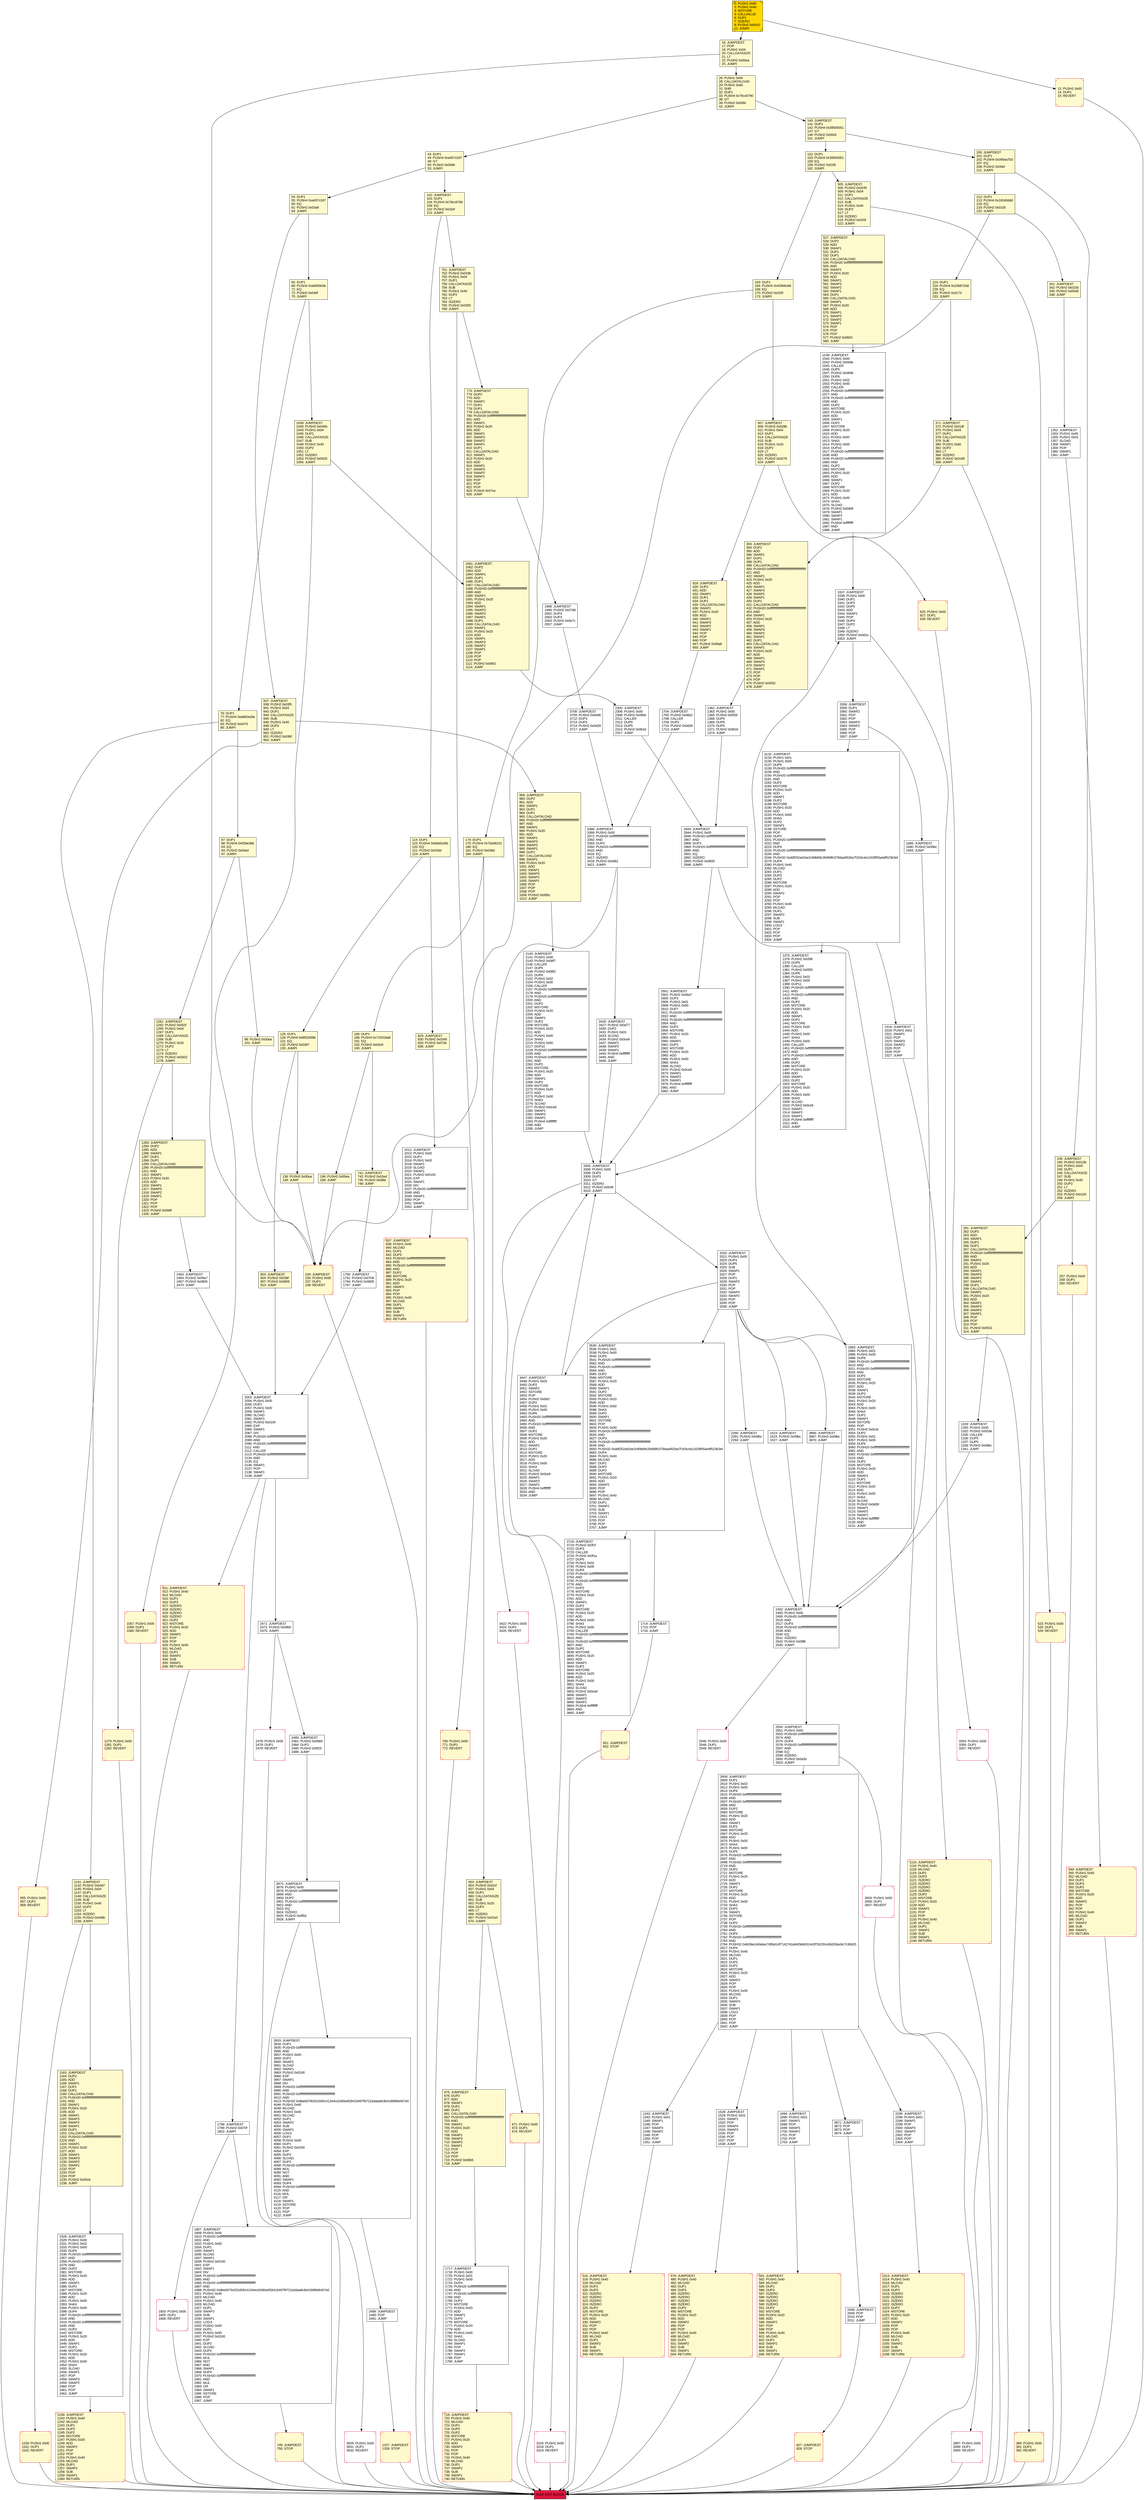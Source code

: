 digraph G {
bgcolor=transparent rankdir=UD;
node [shape=box style=filled color=black fillcolor=white fontname=arial fontcolor=black];
1539 [label="1539: JUMPDEST\l1540: PUSH1 0x00\l1542: PUSH2 0x069e\l1545: CALLER\l1546: DUP5\l1547: PUSH2 0x0699\l1550: DUP6\l1551: PUSH1 0x02\l1553: PUSH1 0x00\l1555: CALLER\l1556: PUSH20 0xffffffffffffffffffffffffffffffffffffffff\l1577: AND\l1578: PUSH20 0xffffffffffffffffffffffffffffffffffffffff\l1599: AND\l1600: DUP2\l1601: MSTORE\l1602: PUSH1 0x20\l1604: ADD\l1605: SWAP1\l1606: DUP2\l1607: MSTORE\l1608: PUSH1 0x20\l1610: ADD\l1611: PUSH1 0x00\l1613: SHA3\l1614: PUSH1 0x00\l1616: DUP10\l1617: PUSH20 0xffffffffffffffffffffffffffffffffffffffff\l1638: AND\l1639: PUSH20 0xffffffffffffffffffffffffffffffffffffffff\l1660: AND\l1661: DUP2\l1662: MSTORE\l1663: PUSH1 0x20\l1665: ADD\l1666: SWAP1\l1667: DUP2\l1668: MSTORE\l1669: PUSH1 0x20\l1671: ADD\l1672: PUSH1 0x00\l1674: SHA3\l1675: SLOAD\l1676: PUSH2 0x0d09\l1679: SWAP1\l1680: SWAP2\l1681: SWAP1\l1682: PUSH4 0xffffffff\l1687: AND\l1688: JUMP\l" ];
315 [label="315: JUMPDEST\l316: PUSH1 0x40\l318: MLOAD\l319: DUP1\l320: DUP3\l321: ISZERO\l322: ISZERO\l323: ISZERO\l324: ISZERO\l325: DUP2\l326: MSTORE\l327: PUSH1 0x20\l329: ADD\l330: SWAP2\l331: POP\l332: POP\l333: PUSH1 0x40\l335: MLOAD\l336: DUP1\l337: SWAP2\l338: SUB\l339: SWAP1\l340: RETURN\l" fillcolor=lemonchiffon shape=Msquare color=crimson ];
2305 [label="2305: JUMPDEST\l2306: PUSH1 0x00\l2308: PUSH2 0x090e\l2311: CALLER\l2312: DUP5\l2313: DUP5\l2314: PUSH2 0x0b1b\l2317: JUMP\l" ];
2901 [label="2901: JUMPDEST\l2902: PUSH2 0x0ba7\l2905: DUP2\l2906: PUSH1 0x01\l2908: PUSH1 0x00\l2910: DUP7\l2911: PUSH20 0xffffffffffffffffffffffffffffffffffffffff\l2932: AND\l2933: PUSH20 0xffffffffffffffffffffffffffffffffffffffff\l2954: AND\l2955: DUP2\l2956: MSTORE\l2957: PUSH1 0x20\l2959: ADD\l2960: SWAP1\l2961: DUP2\l2962: MSTORE\l2963: PUSH1 0x20\l2965: ADD\l2966: PUSH1 0x00\l2968: SHA3\l2969: SLOAD\l2970: PUSH2 0x0ce9\l2973: SWAP1\l2974: SWAP2\l2975: SWAP1\l2976: PUSH4 0xffffffff\l2981: AND\l2982: JUMP\l" ];
3718 [label="3718: JUMPDEST\l3719: PUSH2 0x0f1f\l3722: DUP3\l3723: CALLER\l3724: PUSH2 0x0f1a\l3727: DUP5\l3728: PUSH1 0x02\l3730: PUSH1 0x00\l3732: DUP9\l3733: PUSH20 0xffffffffffffffffffffffffffffffffffffffff\l3754: AND\l3755: PUSH20 0xffffffffffffffffffffffffffffffffffffffff\l3776: AND\l3777: DUP2\l3778: MSTORE\l3779: PUSH1 0x20\l3781: ADD\l3782: SWAP1\l3783: DUP2\l3784: MSTORE\l3785: PUSH1 0x20\l3787: ADD\l3788: PUSH1 0x00\l3790: SHA3\l3791: PUSH1 0x00\l3793: CALLER\l3794: PUSH20 0xffffffffffffffffffffffffffffffffffffffff\l3815: AND\l3816: PUSH20 0xffffffffffffffffffffffffffffffffffffffff\l3837: AND\l3838: DUP2\l3839: MSTORE\l3840: PUSH1 0x20\l3842: ADD\l3843: SWAP1\l3844: DUP2\l3845: MSTORE\l3846: PUSH1 0x20\l3848: ADD\l3849: PUSH1 0x00\l3851: SHA3\l3852: SLOAD\l3853: PUSH2 0x0ce9\l3856: SWAP1\l3857: SWAP2\l3858: SWAP1\l3859: PUSH4 0xffffffff\l3864: AND\l3865: JUMP\l" ];
2476 [label="2476: PUSH1 0x00\l2478: DUP1\l2479: REVERT\l" shape=Msquare color=crimson ];
837 [label="837: JUMPDEST\l838: PUSH1 0x40\l840: MLOAD\l841: DUP1\l842: DUP3\l843: PUSH20 0xffffffffffffffffffffffffffffffffffffffff\l864: AND\l865: PUSH20 0xffffffffffffffffffffffffffffffffffffffff\l886: AND\l887: DUP2\l888: MSTORE\l889: PUSH1 0x20\l891: ADD\l892: SWAP2\l893: POP\l894: POP\l895: PUSH1 0x40\l897: MLOAD\l898: DUP1\l899: SWAP2\l900: SUB\l901: SWAP1\l902: RETURN\l" fillcolor=lemonchiffon shape=Msquare color=crimson ];
1362 [label="1362: JUMPDEST\l1363: PUSH1 0x00\l1365: PUSH2 0x055f\l1368: DUP5\l1369: DUP5\l1370: DUP5\l1371: PUSH2 0x0b1b\l1374: JUMP\l" ];
0 [label="0: PUSH1 0x80\l2: PUSH1 0x40\l4: MSTORE\l5: CALLVALUE\l6: DUP1\l7: ISZERO\l8: PUSH2 0x0010\l11: JUMPI\l" fillcolor=lemonchiffon shape=Msquare fillcolor=gold ];
26 [label="26: PUSH1 0x00\l28: CALLDATALOAD\l29: PUSH1 0xe0\l31: SHR\l32: DUP1\l33: PUSH4 0x79cc6790\l38: GT\l39: PUSH2 0x008c\l42: JUMPI\l" fillcolor=lemonchiffon ];
2463 [label="2463: JUMPDEST\l2464: PUSH2 0x09a7\l2467: PUSH2 0x0805\l2470: JUMP\l" ];
955 [label="955: PUSH1 0x00\l957: DUP1\l958: REVERT\l" fillcolor=lemonchiffon shape=Msquare color=crimson ];
4123 [label="4123: EXIT BLOCK\l" fillcolor=crimson ];
1061 [label="1061: JUMPDEST\l1062: DUP2\l1063: ADD\l1064: SWAP1\l1065: DUP1\l1066: DUP1\l1067: CALLDATALOAD\l1068: PUSH20 0xffffffffffffffffffffffffffffffffffffffff\l1089: AND\l1090: SWAP1\l1091: PUSH1 0x20\l1093: ADD\l1094: SWAP1\l1095: SWAP3\l1096: SWAP2\l1097: SWAP1\l1098: DUP1\l1099: CALLDATALOAD\l1100: SWAP1\l1101: PUSH1 0x20\l1103: ADD\l1104: SWAP1\l1105: SWAP3\l1106: SWAP2\l1107: SWAP1\l1108: POP\l1109: POP\l1110: POP\l1111: PUSH2 0x0901\l1114: JUMP\l" fillcolor=lemonchiffon ];
1283 [label="1283: JUMPDEST\l1284: DUP2\l1285: ADD\l1286: SWAP1\l1287: DUP1\l1288: DUP1\l1289: CALLDATALOAD\l1290: PUSH20 0xffffffffffffffffffffffffffffffffffffffff\l1311: AND\l1312: SWAP1\l1313: PUSH1 0x20\l1315: ADD\l1316: SWAP1\l1317: SWAP3\l1318: SWAP2\l1319: SWAP1\l1320: POP\l1321: POP\l1322: POP\l1323: PUSH2 0x099f\l1326: JUMP\l" fillcolor=lemonchiffon ];
651 [label="651: JUMPDEST\l652: STOP\l" fillcolor=lemonchiffon shape=Msquare color=crimson ];
773 [label="773: JUMPDEST\l774: DUP2\l775: ADD\l776: SWAP1\l777: DUP1\l778: DUP1\l779: CALLDATALOAD\l780: PUSH20 0xffffffffffffffffffffffffffffffffffffffff\l801: AND\l802: SWAP1\l803: PUSH1 0x20\l805: ADD\l806: SWAP1\l807: SWAP3\l808: SWAP2\l809: SWAP1\l810: DUP1\l811: CALLDATALOAD\l812: SWAP1\l813: PUSH1 0x20\l815: ADD\l816: SWAP1\l817: SWAP3\l818: SWAP2\l819: SWAP1\l820: POP\l821: POP\l822: POP\l823: PUSH2 0x07ce\l826: JUMP\l" fillcolor=lemonchiffon ];
1807 [label="1807: JUMPDEST\l1808: PUSH1 0x00\l1810: PUSH20 0xffffffffffffffffffffffffffffffffffffffff\l1831: AND\l1832: PUSH1 0x00\l1834: DUP1\l1835: SWAP1\l1836: SLOAD\l1837: SWAP1\l1838: PUSH2 0x0100\l1841: EXP\l1842: SWAP1\l1843: DIV\l1844: PUSH20 0xffffffffffffffffffffffffffffffffffffffff\l1865: AND\l1866: PUSH20 0xffffffffffffffffffffffffffffffffffffffff\l1887: AND\l1888: PUSH32 0x8be0079c531659141344cd1fd0a4f28419497f9722a3daafe3b4186f6b6457e0\l1921: PUSH1 0x40\l1923: MLOAD\l1924: PUSH1 0x40\l1926: MLOAD\l1927: DUP1\l1928: SWAP2\l1929: SUB\l1930: SWAP1\l1931: LOG3\l1932: PUSH1 0x00\l1934: DUP1\l1935: PUSH1 0x00\l1937: PUSH2 0x0100\l1940: EXP\l1941: DUP2\l1942: SLOAD\l1943: DUP2\l1944: PUSH20 0xffffffffffffffffffffffffffffffffffffffff\l1965: MUL\l1966: NOT\l1967: AND\l1968: SWAP1\l1969: DUP4\l1970: PUSH20 0xffffffffffffffffffffffffffffffffffffffff\l1991: AND\l1992: MUL\l1993: OR\l1994: SWAP1\l1995: SSTORE\l1996: POP\l1997: JUMP\l" ];
389 [label="389: PUSH1 0x00\l391: DUP1\l392: REVERT\l" fillcolor=lemonchiffon shape=Msquare color=crimson ];
3708 [label="3708: JUMPDEST\l3709: PUSH2 0x0e86\l3712: DUP3\l3713: DUP3\l3714: PUSH2 0x0d28\l3717: JUMP\l" ];
1159 [label="1159: PUSH1 0x00\l1161: DUP1\l1162: REVERT\l" fillcolor=lemonchiffon shape=Msquare color=crimson ];
1039 [label="1039: JUMPDEST\l1040: PUSH2 0x045b\l1043: PUSH1 0x04\l1045: DUP1\l1046: CALLDATASIZE\l1047: SUB\l1048: PUSH1 0x40\l1050: DUP2\l1051: LT\l1052: ISZERO\l1053: PUSH2 0x0425\l1056: JUMPI\l" fillcolor=lemonchiffon ];
937 [label="937: JUMPDEST\l938: PUSH2 0x03f5\l941: PUSH1 0x04\l943: DUP1\l944: CALLDATASIZE\l945: SUB\l946: PUSH1 0x40\l948: DUP2\l949: LT\l950: ISZERO\l951: PUSH2 0x03bf\l954: JUMPI\l" fillcolor=lemonchiffon ];
1352 [label="1352: JUMPDEST\l1353: PUSH1 0x00\l1355: PUSH1 0x03\l1357: SLOAD\l1358: SWAP1\l1359: POP\l1360: SWAP1\l1361: JUMP\l" ];
3933 [label="3933: JUMPDEST\l3934: DUP1\l3935: PUSH20 0xffffffffffffffffffffffffffffffffffffffff\l3956: AND\l3957: PUSH1 0x00\l3959: DUP1\l3960: SWAP1\l3961: SLOAD\l3962: SWAP1\l3963: PUSH2 0x0100\l3966: EXP\l3967: SWAP1\l3968: DIV\l3969: PUSH20 0xffffffffffffffffffffffffffffffffffffffff\l3990: AND\l3991: PUSH20 0xffffffffffffffffffffffffffffffffffffffff\l4012: AND\l4013: PUSH32 0x8be0079c531659141344cd1fd0a4f28419497f9722a3daafe3b4186f6b6457e0\l4046: PUSH1 0x40\l4048: MLOAD\l4049: PUSH1 0x40\l4051: MLOAD\l4052: DUP1\l4053: SWAP2\l4054: SUB\l4055: SWAP1\l4056: LOG3\l4057: DUP1\l4058: PUSH1 0x00\l4060: DUP1\l4061: PUSH2 0x0100\l4064: EXP\l4065: DUP2\l4066: SLOAD\l4067: DUP2\l4068: PUSH20 0xffffffffffffffffffffffffffffffffffffffff\l4089: MUL\l4090: NOT\l4091: AND\l4092: SWAP1\l4093: DUP4\l4094: PUSH20 0xffffffffffffffffffffffffffffffffffffffff\l4115: AND\l4116: MUL\l4117: OR\l4118: SWAP1\l4119: SSTORE\l4120: POP\l4121: POP\l4122: JUMP\l" ];
741 [label="741: JUMPDEST\l742: PUSH2 0x02ed\l745: PUSH2 0x06fe\l748: JUMP\l" fillcolor=lemonchiffon ];
196 [label="196: PUSH2 0x00ea\l199: JUMP\l" fillcolor=lemonchiffon ];
1141 [label="1141: JUMPDEST\l1142: PUSH2 0x04d7\l1145: PUSH1 0x04\l1147: DUP1\l1148: CALLDATASIZE\l1149: SUB\l1150: PUSH1 0x40\l1152: DUP2\l1153: LT\l1154: ISZERO\l1155: PUSH2 0x048b\l1158: JUMPI\l" fillcolor=lemonchiffon ];
1694 [label="1694: JUMPDEST\l1695: PUSH1 0x01\l1697: SWAP1\l1698: POP\l1699: SWAP3\l1700: SWAP2\l1701: POP\l1702: POP\l1703: JUMP\l" ];
341 [label="341: JUMPDEST\l342: PUSH2 0x015d\l345: PUSH2 0x0548\l348: JUMP\l" fillcolor=lemonchiffon ];
1329 [label="1329: JUMPDEST\l1330: PUSH1 0x00\l1332: PUSH2 0x053e\l1335: CALLER\l1336: DUP5\l1337: DUP5\l1338: PUSH2 0x09bc\l1341: JUMP\l" ];
185 [label="185: DUP1\l186: PUSH4 0x715018a6\l191: EQ\l192: PUSH2 0x02e5\l195: JUMPI\l" fillcolor=lemonchiffon ];
2843 [label="2843: JUMPDEST\l2844: PUSH1 0x00\l2846: PUSH20 0xffffffffffffffffffffffffffffffffffffffff\l2867: AND\l2868: DUP3\l2869: PUSH20 0xffffffffffffffffffffffffffffffffffffffff\l2890: AND\l2891: EQ\l2892: ISZERO\l2893: PUSH2 0x0b55\l2896: JUMPI\l" ];
671 [label="671: PUSH1 0x00\l673: DUP1\l674: REVERT\l" fillcolor=lemonchiffon shape=Msquare color=crimson ];
16 [label="16: JUMPDEST\l17: POP\l18: PUSH1 0x04\l20: CALLDATASIZE\l21: LT\l22: PUSH2 0x00ea\l25: JUMPI\l" fillcolor=lemonchiffon ];
2012 [label="2012: JUMPDEST\l2013: PUSH1 0x00\l2015: DUP1\l2016: PUSH1 0x00\l2018: SWAP1\l2019: SLOAD\l2020: SWAP1\l2021: PUSH2 0x0100\l2024: EXP\l2025: SWAP1\l2026: DIV\l2027: PUSH20 0xffffffffffffffffffffffffffffffffffffffff\l2048: AND\l2049: SWAP1\l2050: POP\l2051: SWAP1\l2052: JUMP\l" ];
3305 [label="3305: JUMPDEST\l3306: PUSH1 0x00\l3308: DUP3\l3309: DUP3\l3310: GT\l3311: ISZERO\l3312: PUSH2 0x0cf8\l3315: JUMPI\l" ];
200 [label="200: JUMPDEST\l201: DUP1\l202: PUSH4 0x095ea7b3\l207: EQ\l208: PUSH2 0x00ef\l211: JUMPI\l" fillcolor=lemonchiffon ];
2492 [label="2492: JUMPDEST\l2493: PUSH1 0x00\l2495: PUSH20 0xffffffffffffffffffffffffffffffffffffffff\l2516: AND\l2517: DUP3\l2518: PUSH20 0xffffffffffffffffffffffffffffffffffffffff\l2539: AND\l2540: EQ\l2541: ISZERO\l2542: PUSH2 0x09f6\l2545: JUMPI\l" ];
2546 [label="2546: PUSH1 0x00\l2548: DUP1\l2549: REVERT\l" shape=Msquare color=crimson ];
3871 [label="3871: JUMPDEST\l3872: POP\l3873: POP\l3874: JUMP\l" ];
1717 [label="1717: JUMPDEST\l1718: PUSH1 0x00\l1720: PUSH1 0x01\l1722: PUSH1 0x00\l1724: DUP4\l1725: PUSH20 0xffffffffffffffffffffffffffffffffffffffff\l1746: AND\l1747: PUSH20 0xffffffffffffffffffffffffffffffffffffffff\l1768: AND\l1769: DUP2\l1770: MSTORE\l1771: PUSH1 0x20\l1773: ADD\l1774: SWAP1\l1775: DUP2\l1776: MSTORE\l1777: PUSH1 0x20\l1779: ADD\l1780: PUSH1 0x00\l1782: SHA3\l1783: SLOAD\l1784: SWAP1\l1785: POP\l1786: SWAP2\l1787: SWAP1\l1788: POP\l1789: JUMP\l" ];
3316 [label="3316: PUSH1 0x00\l3318: DUP1\l3319: REVERT\l" shape=Msquare color=crimson ];
3866 [label="3866: JUMPDEST\l3867: PUSH2 0x09bc\l3870: JUMP\l" ];
125 [label="125: DUP1\l126: PUSH4 0x8f32d59b\l131: EQ\l132: PUSH2 0x0387\l135: JUMPI\l" fillcolor=lemonchiffon ];
2295 [label="2295: JUMPDEST\l2296: PUSH1 0x01\l2298: SWAP1\l2299: POP\l2300: SWAP3\l2301: SWAP2\l2302: POP\l2303: POP\l2304: JUMP\l" ];
1279 [label="1279: PUSH1 0x00\l1281: DUP1\l1282: REVERT\l" fillcolor=lemonchiffon shape=Msquare color=crimson ];
2550 [label="2550: JUMPDEST\l2551: PUSH1 0x00\l2553: PUSH20 0xffffffffffffffffffffffffffffffffffffffff\l2574: AND\l2575: DUP4\l2576: PUSH20 0xffffffffffffffffffffffffffffffffffffffff\l2597: AND\l2598: EQ\l2599: ISZERO\l2600: PUSH2 0x0a30\l2603: JUMPI\l" ];
76 [label="76: DUP1\l77: PUSH4 0xdd62ed3e\l82: EQ\l83: PUSH2 0x0475\l86: JUMPI\l" fillcolor=lemonchiffon ];
1239 [label="1239: JUMPDEST\l1240: PUSH1 0x40\l1242: MLOAD\l1243: DUP1\l1244: DUP3\l1245: DUP2\l1246: MSTORE\l1247: PUSH1 0x20\l1249: ADD\l1250: SWAP2\l1251: POP\l1252: POP\l1253: PUSH1 0x40\l1255: MLOAD\l1256: DUP1\l1257: SWAP2\l1258: SUB\l1259: SWAP1\l1260: RETURN\l" fillcolor=lemonchiffon shape=Msquare color=crimson ];
1115 [label="1115: JUMPDEST\l1116: PUSH1 0x40\l1118: MLOAD\l1119: DUP1\l1120: DUP3\l1121: ISZERO\l1122: ISZERO\l1123: ISZERO\l1124: ISZERO\l1125: DUP2\l1126: MSTORE\l1127: PUSH1 0x20\l1129: ADD\l1130: SWAP2\l1131: POP\l1132: POP\l1133: PUSH1 0x40\l1135: MLOAD\l1136: DUP1\l1137: SWAP2\l1138: SUB\l1139: SWAP1\l1140: RETURN\l" fillcolor=lemonchiffon shape=Msquare color=crimson ];
3358 [label="3358: JUMPDEST\l3359: DUP1\l3360: SWAP2\l3361: POP\l3362: POP\l3363: SWAP3\l3364: SWAP2\l3365: POP\l3366: POP\l3367: JUMP\l" ];
223 [label="223: DUP1\l224: PUSH4 0x23b872dd\l229: EQ\l230: PUSH2 0x0173\l233: JUMPI\l" fillcolor=lemonchiffon ];
581 [label="581: JUMPDEST\l582: PUSH1 0x40\l584: MLOAD\l585: DUP1\l586: DUP3\l587: ISZERO\l588: ISZERO\l589: ISZERO\l590: ISZERO\l591: DUP2\l592: MSTORE\l593: PUSH1 0x20\l595: ADD\l596: SWAP2\l597: POP\l598: POP\l599: PUSH1 0x40\l601: MLOAD\l602: DUP1\l603: SWAP2\l604: SUB\l605: SWAP1\l606: RETURN\l" fillcolor=lemonchiffon shape=Msquare color=crimson ];
749 [label="749: JUMPDEST\l750: STOP\l" fillcolor=lemonchiffon shape=Msquare color=crimson ];
3132 [label="3132: JUMPDEST\l3133: PUSH1 0x01\l3135: PUSH1 0x00\l3137: DUP5\l3138: PUSH20 0xffffffffffffffffffffffffffffffffffffffff\l3159: AND\l3160: PUSH20 0xffffffffffffffffffffffffffffffffffffffff\l3181: AND\l3182: DUP2\l3183: MSTORE\l3184: PUSH1 0x20\l3186: ADD\l3187: SWAP1\l3188: DUP2\l3189: MSTORE\l3190: PUSH1 0x20\l3192: ADD\l3193: PUSH1 0x00\l3195: SHA3\l3196: DUP2\l3197: SWAP1\l3198: SSTORE\l3199: POP\l3200: DUP2\l3201: PUSH20 0xffffffffffffffffffffffffffffffffffffffff\l3222: AND\l3223: DUP4\l3224: PUSH20 0xffffffffffffffffffffffffffffffffffffffff\l3245: AND\l3246: PUSH32 0xddf252ad1be2c89b69c2b068fc378daa952ba7f163c4a11628f55a4df523b3ef\l3279: DUP4\l3280: PUSH1 0x40\l3282: MLOAD\l3283: DUP1\l3284: DUP3\l3285: DUP2\l3286: MSTORE\l3287: PUSH1 0x20\l3289: ADD\l3290: SWAP2\l3291: POP\l3292: POP\l3293: PUSH1 0x40\l3295: MLOAD\l3296: DUP1\l3297: SWAP2\l3298: SUB\l3299: SWAP1\l3300: LOG3\l3301: POP\l3302: POP\l3303: POP\l3304: JUMP\l" ];
719 [label="719: JUMPDEST\l720: PUSH1 0x40\l722: MLOAD\l723: DUP1\l724: DUP3\l725: DUP2\l726: MSTORE\l727: PUSH1 0x20\l729: ADD\l730: SWAP2\l731: POP\l732: POP\l733: PUSH1 0x40\l735: MLOAD\l736: DUP1\l737: SWAP2\l738: SUB\l739: SWAP1\l740: RETURN\l" fillcolor=lemonchiffon shape=Msquare color=crimson ];
136 [label="136: PUSH2 0x00ea\l139: JUMP\l" fillcolor=lemonchiffon ];
751 [label="751: JUMPDEST\l752: PUSH2 0x033b\l755: PUSH1 0x04\l757: DUP1\l758: CALLDATASIZE\l759: SUB\l760: PUSH1 0x40\l762: DUP2\l763: LT\l764: ISZERO\l765: PUSH2 0x0305\l768: JUMPI\l" fillcolor=lemonchiffon ];
1704 [label="1704: JUMPDEST\l1705: PUSH2 0x06b2\l1708: CALLER\l1709: DUP3\l1710: PUSH2 0x0d28\l1713: JUMP\l" ];
959 [label="959: JUMPDEST\l960: DUP2\l961: ADD\l962: SWAP1\l963: DUP1\l964: DUP1\l965: CALLDATALOAD\l966: PUSH20 0xffffffffffffffffffffffffffffffffffffffff\l987: AND\l988: SWAP1\l989: PUSH1 0x20\l991: ADD\l992: SWAP1\l993: SWAP3\l994: SWAP2\l995: SWAP1\l996: DUP1\l997: CALLDATALOAD\l998: SWAP1\l999: PUSH1 0x20\l1001: ADD\l1002: SWAP1\l1003: SWAP3\l1004: SWAP2\l1005: SWAP1\l1006: POP\l1007: POP\l1008: POP\l1009: PUSH2 0x085c\l1012: JUMP\l" fillcolor=lemonchiffon ];
1057 [label="1057: PUSH1 0x00\l1059: DUP1\l1060: REVERT\l" fillcolor=lemonchiffon shape=Msquare color=crimson ];
2328 [label="2328: JUMPDEST\l2329: PUSH1 0x00\l2331: PUSH1 0x02\l2333: PUSH1 0x00\l2335: DUP5\l2336: PUSH20 0xffffffffffffffffffffffffffffffffffffffff\l2357: AND\l2358: PUSH20 0xffffffffffffffffffffffffffffffffffffffff\l2379: AND\l2380: DUP2\l2381: MSTORE\l2382: PUSH1 0x20\l2384: ADD\l2385: SWAP1\l2386: DUP2\l2387: MSTORE\l2388: PUSH1 0x20\l2390: ADD\l2391: PUSH1 0x00\l2393: SHA3\l2394: PUSH1 0x00\l2396: DUP4\l2397: PUSH20 0xffffffffffffffffffffffffffffffffffffffff\l2418: AND\l2419: PUSH20 0xffffffffffffffffffffffffffffffffffffffff\l2440: AND\l2441: DUP2\l2442: MSTORE\l2443: PUSH1 0x20\l2445: ADD\l2446: SWAP1\l2447: DUP2\l2448: MSTORE\l2449: PUSH1 0x20\l2451: ADD\l2452: PUSH1 0x00\l2454: SHA3\l2455: SLOAD\l2456: SWAP1\l2457: POP\l2458: SWAP3\l2459: SWAP2\l2460: POP\l2461: POP\l2462: JUMP\l" ];
43 [label="43: DUP1\l44: PUSH4 0xa457c2d7\l49: GT\l50: PUSH2 0x0066\l53: JUMPI\l" fillcolor=lemonchiffon ];
3447 [label="3447: JUMPDEST\l3448: PUSH1 0x03\l3450: DUP2\l3451: SWAP1\l3452: SSTORE\l3453: POP\l3454: PUSH2 0x0dcf\l3457: DUP2\l3458: PUSH1 0x01\l3460: PUSH1 0x00\l3462: DUP6\l3463: PUSH20 0xffffffffffffffffffffffffffffffffffffffff\l3484: AND\l3485: PUSH20 0xffffffffffffffffffffffffffffffffffffffff\l3506: AND\l3507: DUP2\l3508: MSTORE\l3509: PUSH1 0x20\l3511: ADD\l3512: SWAP1\l3513: DUP2\l3514: MSTORE\l3515: PUSH1 0x20\l3517: ADD\l3518: PUSH1 0x00\l3520: SHA3\l3521: SLOAD\l3522: PUSH2 0x0ce9\l3525: SWAP1\l3526: SWAP2\l3527: SWAP1\l3528: PUSH4 0xffffffff\l3533: AND\l3534: JUMP\l" ];
2604 [label="2604: PUSH1 0x00\l2606: DUP1\l2607: REVERT\l" shape=Msquare color=crimson ];
87 [label="87: DUP1\l88: PUSH4 0xf2fde38b\l93: EQ\l94: PUSH2 0x04ed\l97: JUMPI\l" fillcolor=lemonchiffon ];
152 [label="152: DUP1\l153: PUSH4 0x39509351\l158: EQ\l159: PUSH2 0x01f9\l162: JUMPI\l" fillcolor=lemonchiffon ];
2008 [label="2008: JUMPDEST\l2009: POP\l2010: POP\l2011: JUMP\l" ];
1342 [label="1342: JUMPDEST\l1343: PUSH1 0x01\l1345: SWAP1\l1346: POP\l1347: SWAP3\l1348: SWAP2\l1349: POP\l1350: POP\l1351: JUMP\l" ];
1714 [label="1714: JUMPDEST\l1715: POP\l1716: JUMP\l" ];
65 [label="65: DUP1\l66: PUSH4 0xa9059cbb\l71: EQ\l72: PUSH2 0x040f\l75: JUMPI\l" fillcolor=lemonchiffon ];
2471 [label="2471: JUMPDEST\l2472: PUSH2 0x09b0\l2475: JUMPI\l" ];
98 [label="98: PUSH2 0x00ea\l101: JUMP\l" fillcolor=lemonchiffon ];
1375 [label="1375: JUMPDEST\l1376: PUSH2 0x05f8\l1379: DUP5\l1380: CALLER\l1381: PUSH2 0x05f3\l1384: DUP6\l1385: PUSH1 0x02\l1387: PUSH1 0x00\l1389: DUP11\l1390: PUSH20 0xffffffffffffffffffffffffffffffffffffffff\l1411: AND\l1412: PUSH20 0xffffffffffffffffffffffffffffffffffffffff\l1433: AND\l1434: DUP2\l1435: MSTORE\l1436: PUSH1 0x20\l1438: ADD\l1439: SWAP1\l1440: DUP2\l1441: MSTORE\l1442: PUSH1 0x20\l1444: ADD\l1445: PUSH1 0x00\l1447: SHA3\l1448: PUSH1 0x00\l1450: CALLER\l1451: PUSH20 0xffffffffffffffffffffffffffffffffffffffff\l1472: AND\l1473: PUSH20 0xffffffffffffffffffffffffffffffffffffffff\l1494: AND\l1495: DUP2\l1496: MSTORE\l1497: PUSH1 0x20\l1499: ADD\l1500: SWAP1\l1501: DUP2\l1502: MSTORE\l1503: PUSH1 0x20\l1505: ADD\l1506: PUSH1 0x00\l1508: SHA3\l1509: SLOAD\l1510: PUSH2 0x0ce9\l1513: SWAP1\l1514: SWAP2\l1515: SWAP1\l1516: PUSH4 0xffffffff\l1521: AND\l1522: JUMP\l" ];
1998 [label="1998: JUMPDEST\l1999: PUSH2 0x07d8\l2002: DUP3\l2003: DUP3\l2004: PUSH2 0x0e7c\l2007: JUMP\l" ];
2489 [label="2489: JUMPDEST\l2490: POP\l2491: JUMP\l" ];
505 [label="505: JUMPDEST\l506: PUSH2 0x0245\l509: PUSH1 0x04\l511: DUP1\l512: CALLDATASIZE\l513: SUB\l514: PUSH1 0x40\l516: DUP2\l517: LT\l518: ISZERO\l519: PUSH2 0x020f\l522: JUMPI\l" fillcolor=lemonchiffon ];
257 [label="257: PUSH1 0x00\l259: DUP1\l260: REVERT\l" fillcolor=lemonchiffon shape=Msquare color=crimson ];
769 [label="769: PUSH1 0x00\l771: DUP1\l772: REVERT\l" fillcolor=lemonchiffon shape=Msquare color=crimson ];
1261 [label="1261: JUMPDEST\l1262: PUSH2 0x052f\l1265: PUSH1 0x04\l1267: DUP1\l1268: CALLDATASIZE\l1269: SUB\l1270: PUSH1 0x20\l1272: DUP2\l1273: LT\l1274: ISZERO\l1275: PUSH2 0x0503\l1278: JUMPI\l" fillcolor=lemonchiffon ];
3337 [label="3337: JUMPDEST\l3338: PUSH1 0x00\l3340: DUP1\l3341: DUP3\l3342: DUP5\l3343: ADD\l3344: SWAP1\l3345: POP\l3346: DUP4\l3347: DUP2\l3348: LT\l3349: ISZERO\l3350: PUSH2 0x0d1e\l3353: JUMPI\l" ];
163 [label="163: DUP1\l164: PUSH4 0x42966c68\l169: EQ\l170: PUSH2 0x025f\l173: JUMPI\l" fillcolor=lemonchiffon ];
2983 [label="2983: JUMPDEST\l2984: PUSH1 0x01\l2986: PUSH1 0x00\l2988: DUP6\l2989: PUSH20 0xffffffffffffffffffffffffffffffffffffffff\l3010: AND\l3011: PUSH20 0xffffffffffffffffffffffffffffffffffffffff\l3032: AND\l3033: DUP2\l3034: MSTORE\l3035: PUSH1 0x20\l3037: ADD\l3038: SWAP1\l3039: DUP2\l3040: MSTORE\l3041: PUSH1 0x20\l3043: ADD\l3044: PUSH1 0x00\l3046: SHA3\l3047: DUP2\l3048: SWAP1\l3049: SSTORE\l3050: POP\l3051: PUSH2 0x0c3c\l3054: DUP2\l3055: PUSH1 0x01\l3057: PUSH1 0x00\l3059: DUP6\l3060: PUSH20 0xffffffffffffffffffffffffffffffffffffffff\l3081: AND\l3082: PUSH20 0xffffffffffffffffffffffffffffffffffffffff\l3103: AND\l3104: DUP2\l3105: MSTORE\l3106: PUSH1 0x20\l3108: ADD\l3109: SWAP1\l3110: DUP2\l3111: MSTORE\l3112: PUSH1 0x20\l3114: ADD\l3115: PUSH1 0x00\l3117: SHA3\l3118: SLOAD\l3119: PUSH2 0x0d09\l3122: SWAP1\l3123: SWAP2\l3124: SWAP1\l3125: PUSH4 0xffffffff\l3130: AND\l3131: JUMP\l" ];
2318 [label="2318: JUMPDEST\l2319: PUSH1 0x01\l2321: SWAP1\l2322: POP\l2323: SWAP3\l2324: SWAP2\l2325: POP\l2326: POP\l2327: JUMP\l" ];
3320 [label="3320: JUMPDEST\l3321: PUSH1 0x00\l3323: DUP3\l3324: DUP5\l3325: SUB\l3326: SWAP1\l3327: POP\l3328: DUP1\l3329: SWAP2\l3330: POP\l3331: POP\l3332: SWAP3\l3333: SWAP2\l3334: POP\l3335: POP\l3336: JUMP\l" ];
523 [label="523: PUSH1 0x00\l525: DUP1\l526: REVERT\l" fillcolor=lemonchiffon shape=Msquare color=crimson ];
1803 [label="1803: PUSH1 0x00\l1805: DUP1\l1806: REVERT\l" shape=Msquare color=crimson ];
12 [label="12: PUSH1 0x00\l14: DUP1\l15: REVERT\l" fillcolor=lemonchiffon shape=Msquare color=crimson ];
140 [label="140: JUMPDEST\l141: DUP1\l142: PUSH4 0x39509351\l147: GT\l148: PUSH2 0x00c8\l151: JUMPI\l" fillcolor=lemonchiffon ];
827 [label="827: JUMPDEST\l828: STOP\l" fillcolor=lemonchiffon shape=Msquare color=crimson ];
2290 [label="2290: JUMPDEST\l2291: PUSH2 0x09bc\l2294: JUMP\l" ];
1523 [label="1523: JUMPDEST\l1524: PUSH2 0x09bc\l1527: JUMP\l" ];
911 [label="911: JUMPDEST\l912: PUSH1 0x40\l914: MLOAD\l915: DUP1\l916: DUP3\l917: ISZERO\l918: ISZERO\l919: ISZERO\l920: ISZERO\l921: DUP2\l922: MSTORE\l923: PUSH1 0x20\l925: ADD\l926: SWAP2\l927: POP\l928: POP\l929: PUSH1 0x40\l931: MLOAD\l932: DUP1\l933: SWAP2\l934: SUB\l935: SWAP1\l936: RETURN\l" fillcolor=lemonchiffon shape=Msquare color=crimson ];
2140 [label="2140: JUMPDEST\l2141: PUSH1 0x00\l2143: PUSH2 0x08f7\l2146: CALLER\l2147: DUP5\l2148: PUSH2 0x08f2\l2151: DUP6\l2152: PUSH1 0x02\l2154: PUSH1 0x00\l2156: CALLER\l2157: PUSH20 0xffffffffffffffffffffffffffffffffffffffff\l2178: AND\l2179: PUSH20 0xffffffffffffffffffffffffffffffffffffffff\l2200: AND\l2201: DUP2\l2202: MSTORE\l2203: PUSH1 0x20\l2205: ADD\l2206: SWAP1\l2207: DUP2\l2208: MSTORE\l2209: PUSH1 0x20\l2211: ADD\l2212: PUSH1 0x00\l2214: SHA3\l2215: PUSH1 0x00\l2217: DUP10\l2218: PUSH20 0xffffffffffffffffffffffffffffffffffffffff\l2239: AND\l2240: PUSH20 0xffffffffffffffffffffffffffffffffffffffff\l2261: AND\l2262: DUP2\l2263: MSTORE\l2264: PUSH1 0x20\l2266: ADD\l2267: SWAP1\l2268: DUP2\l2269: MSTORE\l2270: PUSH1 0x20\l2272: ADD\l2273: PUSH1 0x00\l2275: SHA3\l2276: SLOAD\l2277: PUSH2 0x0ce9\l2280: SWAP1\l2281: SWAP2\l2282: SWAP1\l2283: PUSH4 0xffffffff\l2288: AND\l2289: JUMP\l" ];
653 [label="653: JUMPDEST\l654: PUSH2 0x02cf\l657: PUSH1 0x04\l659: DUP1\l660: CALLDATASIZE\l661: SUB\l662: PUSH1 0x20\l664: DUP2\l665: LT\l666: ISZERO\l667: PUSH2 0x02a3\l670: JUMPI\l" fillcolor=lemonchiffon ];
2053 [label="2053: JUMPDEST\l2054: PUSH1 0x00\l2056: DUP1\l2057: PUSH1 0x00\l2059: SWAP1\l2060: SLOAD\l2061: SWAP1\l2062: PUSH2 0x0100\l2065: EXP\l2066: SWAP1\l2067: DIV\l2068: PUSH20 0xffffffffffffffffffffffffffffffffffffffff\l2089: AND\l2090: PUSH20 0xffffffffffffffffffffffffffffffffffffffff\l2111: AND\l2112: CALLER\l2113: PUSH20 0xffffffffffffffffffffffffffffffffffffffff\l2134: AND\l2135: EQ\l2136: SWAP1\l2137: POP\l2138: SWAP1\l2139: JUMP\l" ];
1327 [label="1327: JUMPDEST\l1328: STOP\l" fillcolor=lemonchiffon shape=Msquare color=crimson ];
3354 [label="3354: PUSH1 0x00\l3356: DUP1\l3357: REVERT\l" shape=Msquare color=crimson ];
174 [label="174: DUP1\l175: PUSH4 0x70a08231\l180: EQ\l181: PUSH2 0x028d\l184: JUMPI\l" fillcolor=lemonchiffon ];
903 [label="903: JUMPDEST\l904: PUSH2 0x038f\l907: PUSH2 0x0805\l910: JUMP\l" fillcolor=lemonchiffon ];
2480 [label="2480: JUMPDEST\l2481: PUSH2 0x09b9\l2484: DUP2\l2485: PUSH2 0x0f23\l2488: JUMP\l" ];
3368 [label="3368: JUMPDEST\l3369: PUSH1 0x00\l3371: PUSH20 0xffffffffffffffffffffffffffffffffffffffff\l3392: AND\l3393: DUP3\l3394: PUSH20 0xffffffffffffffffffffffffffffffffffffffff\l3415: AND\l3416: EQ\l3417: ISZERO\l3418: PUSH2 0x0d62\l3421: JUMPI\l" ];
3535 [label="3535: JUMPDEST\l3536: PUSH1 0x01\l3538: PUSH1 0x00\l3540: DUP5\l3541: PUSH20 0xffffffffffffffffffffffffffffffffffffffff\l3562: AND\l3563: PUSH20 0xffffffffffffffffffffffffffffffffffffffff\l3584: AND\l3585: DUP2\l3586: MSTORE\l3587: PUSH1 0x20\l3589: ADD\l3590: SWAP1\l3591: DUP2\l3592: MSTORE\l3593: PUSH1 0x20\l3595: ADD\l3596: PUSH1 0x00\l3598: SHA3\l3599: DUP2\l3600: SWAP1\l3601: SSTORE\l3602: POP\l3603: PUSH1 0x00\l3605: PUSH20 0xffffffffffffffffffffffffffffffffffffffff\l3626: AND\l3627: DUP3\l3628: PUSH20 0xffffffffffffffffffffffffffffffffffffffff\l3649: AND\l3650: PUSH32 0xddf252ad1be2c89b69c2b068fc378daa952ba7f163c4a11628f55a4df523b3ef\l3683: DUP4\l3684: PUSH1 0x40\l3686: MLOAD\l3687: DUP1\l3688: DUP3\l3689: DUP2\l3690: MSTORE\l3691: PUSH1 0x20\l3693: ADD\l3694: SWAP2\l3695: POP\l3696: POP\l3697: PUSH1 0x40\l3699: MLOAD\l3700: DUP1\l3701: SWAP2\l3702: SUB\l3703: SWAP1\l3704: LOG3\l3705: POP\l3706: POP\l3707: JUMP\l" ];
212 [label="212: DUP1\l213: PUSH4 0x18160ddd\l218: EQ\l219: PUSH2 0x0155\l222: JUMPI\l" fillcolor=lemonchiffon ];
239 [label="239: JUMPDEST\l240: PUSH2 0x013b\l243: PUSH1 0x04\l245: DUP1\l246: CALLDATASIZE\l247: SUB\l248: PUSH1 0x40\l250: DUP2\l251: LT\l252: ISZERO\l253: PUSH2 0x0105\l256: JUMPI\l" fillcolor=lemonchiffon ];
1163 [label="1163: JUMPDEST\l1164: DUP2\l1165: ADD\l1166: SWAP1\l1167: DUP1\l1168: DUP1\l1169: CALLDATALOAD\l1170: PUSH20 0xffffffffffffffffffffffffffffffffffffffff\l1191: AND\l1192: SWAP1\l1193: PUSH1 0x20\l1195: ADD\l1196: SWAP1\l1197: SWAP3\l1198: SWAP2\l1199: SWAP1\l1200: DUP1\l1201: CALLDATALOAD\l1202: PUSH20 0xffffffffffffffffffffffffffffffffffffffff\l1223: AND\l1224: SWAP1\l1225: PUSH1 0x20\l1227: ADD\l1228: SWAP1\l1229: SWAP3\l1230: SWAP2\l1231: SWAP1\l1232: POP\l1233: POP\l1234: POP\l1235: PUSH2 0x0918\l1238: JUMP\l" fillcolor=lemonchiffon ];
1013 [label="1013: JUMPDEST\l1014: PUSH1 0x40\l1016: MLOAD\l1017: DUP1\l1018: DUP3\l1019: ISZERO\l1020: ISZERO\l1021: ISZERO\l1022: ISZERO\l1023: DUP2\l1024: MSTORE\l1025: PUSH1 0x20\l1027: ADD\l1028: SWAP2\l1029: POP\l1030: POP\l1031: PUSH1 0x40\l1033: MLOAD\l1034: DUP1\l1035: SWAP2\l1036: SUB\l1037: SWAP1\l1038: RETURN\l" fillcolor=lemonchiffon shape=Msquare color=crimson ];
3875 [label="3875: JUMPDEST\l3876: PUSH1 0x00\l3878: PUSH20 0xffffffffffffffffffffffffffffffffffffffff\l3899: AND\l3900: DUP2\l3901: PUSH20 0xffffffffffffffffffffffffffffffffffffffff\l3922: AND\l3923: EQ\l3924: ISZERO\l3925: PUSH2 0x0f5d\l3928: JUMPI\l" ];
2608 [label="2608: JUMPDEST\l2609: DUP1\l2610: PUSH1 0x02\l2612: PUSH1 0x00\l2614: DUP6\l2615: PUSH20 0xffffffffffffffffffffffffffffffffffffffff\l2636: AND\l2637: PUSH20 0xffffffffffffffffffffffffffffffffffffffff\l2658: AND\l2659: DUP2\l2660: MSTORE\l2661: PUSH1 0x20\l2663: ADD\l2664: SWAP1\l2665: DUP2\l2666: MSTORE\l2667: PUSH1 0x20\l2669: ADD\l2670: PUSH1 0x00\l2672: SHA3\l2673: PUSH1 0x00\l2675: DUP5\l2676: PUSH20 0xffffffffffffffffffffffffffffffffffffffff\l2697: AND\l2698: PUSH20 0xffffffffffffffffffffffffffffffffffffffff\l2719: AND\l2720: DUP2\l2721: MSTORE\l2722: PUSH1 0x20\l2724: ADD\l2725: SWAP1\l2726: DUP2\l2727: MSTORE\l2728: PUSH1 0x20\l2730: ADD\l2731: PUSH1 0x00\l2733: SHA3\l2734: DUP2\l2735: SWAP1\l2736: SSTORE\l2737: POP\l2738: DUP2\l2739: PUSH20 0xffffffffffffffffffffffffffffffffffffffff\l2760: AND\l2761: DUP4\l2762: PUSH20 0xffffffffffffffffffffffffffffffffffffffff\l2783: AND\l2784: PUSH32 0x8c5be1e5ebec7d5bd14f71427d1e84f3dd0314c0f7b2291e5b200ac8c7c3b925\l2817: DUP4\l2818: PUSH1 0x40\l2820: MLOAD\l2821: DUP1\l2822: DUP3\l2823: DUP2\l2824: MSTORE\l2825: PUSH1 0x20\l2827: ADD\l2828: SWAP2\l2829: POP\l2830: POP\l2831: PUSH1 0x40\l2833: MLOAD\l2834: DUP1\l2835: SWAP2\l2836: SUB\l2837: SWAP1\l2838: LOG3\l2839: POP\l2840: POP\l2841: POP\l2842: JUMP\l" ];
625 [label="625: PUSH1 0x00\l627: DUP1\l628: REVERT\l" fillcolor=lemonchiffon shape=Msquare color=crimson ];
1790 [label="1790: JUMPDEST\l1791: PUSH2 0x0706\l1794: PUSH2 0x0805\l1797: JUMP\l" ];
261 [label="261: JUMPDEST\l262: DUP2\l263: ADD\l264: SWAP1\l265: DUP1\l266: DUP1\l267: CALLDATALOAD\l268: PUSH20 0xffffffffffffffffffffffffffffffffffffffff\l289: AND\l290: SWAP1\l291: PUSH1 0x20\l293: ADD\l294: SWAP1\l295: SWAP3\l296: SWAP2\l297: SWAP1\l298: DUP1\l299: CALLDATALOAD\l300: SWAP1\l301: PUSH1 0x20\l303: ADD\l304: SWAP1\l305: SWAP3\l306: SWAP2\l307: SWAP1\l308: POP\l309: POP\l310: POP\l311: PUSH2 0x0531\l314: JUMP\l" fillcolor=lemonchiffon ];
393 [label="393: JUMPDEST\l394: DUP2\l395: ADD\l396: SWAP1\l397: DUP1\l398: DUP1\l399: CALLDATALOAD\l400: PUSH20 0xffffffffffffffffffffffffffffffffffffffff\l421: AND\l422: SWAP1\l423: PUSH1 0x20\l425: ADD\l426: SWAP1\l427: SWAP3\l428: SWAP2\l429: SWAP1\l430: DUP1\l431: CALLDATALOAD\l432: PUSH20 0xffffffffffffffffffffffffffffffffffffffff\l453: AND\l454: SWAP1\l455: PUSH1 0x20\l457: ADD\l458: SWAP1\l459: SWAP3\l460: SWAP2\l461: SWAP1\l462: DUP1\l463: CALLDATALOAD\l464: SWAP1\l465: PUSH1 0x20\l467: ADD\l468: SWAP1\l469: SWAP3\l470: SWAP2\l471: SWAP1\l472: POP\l473: POP\l474: POP\l475: PUSH2 0x0552\l478: JUMP\l" fillcolor=lemonchiffon ];
1689 [label="1689: JUMPDEST\l1690: PUSH2 0x09bc\l1693: JUMP\l" ];
54 [label="54: DUP1\l55: PUSH4 0xa457c2d7\l60: EQ\l61: PUSH2 0x03a9\l64: JUMPI\l" fillcolor=lemonchiffon ];
1798 [label="1798: JUMPDEST\l1799: PUSH2 0x070f\l1802: JUMPI\l" ];
829 [label="829: JUMPDEST\l830: PUSH2 0x0345\l833: PUSH2 0x07dc\l836: JUMP\l" fillcolor=lemonchiffon ];
479 [label="479: JUMPDEST\l480: PUSH1 0x40\l482: MLOAD\l483: DUP1\l484: DUP3\l485: ISZERO\l486: ISZERO\l487: ISZERO\l488: ISZERO\l489: DUP2\l490: MSTORE\l491: PUSH1 0x20\l493: ADD\l494: SWAP2\l495: POP\l496: POP\l497: PUSH1 0x40\l499: MLOAD\l500: DUP1\l501: SWAP2\l502: SUB\l503: SWAP1\l504: RETURN\l" fillcolor=lemonchiffon shape=Msquare color=crimson ];
527 [label="527: JUMPDEST\l528: DUP2\l529: ADD\l530: SWAP1\l531: DUP1\l532: DUP1\l533: CALLDATALOAD\l534: PUSH20 0xffffffffffffffffffffffffffffffffffffffff\l555: AND\l556: SWAP1\l557: PUSH1 0x20\l559: ADD\l560: SWAP1\l561: SWAP3\l562: SWAP2\l563: SWAP1\l564: DUP1\l565: CALLDATALOAD\l566: SWAP1\l567: PUSH1 0x20\l569: ADD\l570: SWAP1\l571: SWAP3\l572: SWAP2\l573: SWAP1\l574: POP\l575: POP\l576: POP\l577: PUSH2 0x0603\l580: JUMP\l" fillcolor=lemonchiffon ];
102 [label="102: JUMPDEST\l103: DUP1\l104: PUSH4 0x79cc6790\l109: EQ\l110: PUSH2 0x02ef\l113: JUMPI\l" fillcolor=lemonchiffon ];
675 [label="675: JUMPDEST\l676: DUP2\l677: ADD\l678: SWAP1\l679: DUP1\l680: DUP1\l681: CALLDATALOAD\l682: PUSH20 0xffffffffffffffffffffffffffffffffffffffff\l703: AND\l704: SWAP1\l705: PUSH1 0x20\l707: ADD\l708: SWAP1\l709: SWAP3\l710: SWAP2\l711: SWAP1\l712: POP\l713: POP\l714: POP\l715: PUSH2 0x06b5\l718: JUMP\l" fillcolor=lemonchiffon ];
371 [label="371: JUMPDEST\l372: PUSH2 0x01df\l375: PUSH1 0x04\l377: DUP1\l378: CALLDATASIZE\l379: SUB\l380: PUSH1 0x60\l382: DUP2\l383: LT\l384: ISZERO\l385: PUSH2 0x0189\l388: JUMPI\l" fillcolor=lemonchiffon ];
629 [label="629: JUMPDEST\l630: DUP2\l631: ADD\l632: SWAP1\l633: DUP1\l634: DUP1\l635: CALLDATALOAD\l636: SWAP1\l637: PUSH1 0x20\l639: ADD\l640: SWAP1\l641: SWAP3\l642: SWAP2\l643: SWAP1\l644: POP\l645: POP\l646: POP\l647: PUSH2 0x06a8\l650: JUMP\l" fillcolor=lemonchiffon ];
349 [label="349: JUMPDEST\l350: PUSH1 0x40\l352: MLOAD\l353: DUP1\l354: DUP3\l355: DUP2\l356: MSTORE\l357: PUSH1 0x20\l359: ADD\l360: SWAP2\l361: POP\l362: POP\l363: PUSH1 0x40\l365: MLOAD\l366: DUP1\l367: SWAP2\l368: SUB\l369: SWAP1\l370: RETURN\l" fillcolor=lemonchiffon shape=Msquare color=crimson ];
3426 [label="3426: JUMPDEST\l3427: PUSH2 0x0d77\l3430: DUP2\l3431: PUSH1 0x03\l3433: SLOAD\l3434: PUSH2 0x0ce9\l3437: SWAP1\l3438: SWAP2\l3439: SWAP1\l3440: PUSH4 0xffffffff\l3445: AND\l3446: JUMP\l" ];
234 [label="234: JUMPDEST\l235: PUSH1 0x00\l237: DUP1\l238: REVERT\l" fillcolor=lemonchiffon shape=Msquare color=crimson ];
2897 [label="2897: PUSH1 0x00\l2899: DUP1\l2900: REVERT\l" shape=Msquare color=crimson ];
114 [label="114: DUP1\l115: PUSH4 0x8da5cb5b\l120: EQ\l121: PUSH2 0x033d\l124: JUMPI\l" fillcolor=lemonchiffon ];
3929 [label="3929: PUSH1 0x00\l3931: DUP1\l3932: REVERT\l" shape=Msquare color=crimson ];
607 [label="607: JUMPDEST\l608: PUSH2 0x028b\l611: PUSH1 0x04\l613: DUP1\l614: CALLDATASIZE\l615: SUB\l616: PUSH1 0x20\l618: DUP2\l619: LT\l620: ISZERO\l621: PUSH2 0x0275\l624: JUMPI\l" fillcolor=lemonchiffon ];
1528 [label="1528: JUMPDEST\l1529: PUSH1 0x01\l1531: SWAP1\l1532: POP\l1533: SWAP4\l1534: SWAP3\l1535: POP\l1536: POP\l1537: POP\l1538: JUMP\l" ];
3422 [label="3422: PUSH1 0x00\l3424: DUP1\l3425: REVERT\l" shape=Msquare color=crimson ];
955 -> 4123;
1283 -> 2463;
651 -> 4123;
2983 -> 3337;
2053 -> 911;
2480 -> 3875;
3358 -> 3132;
185 -> 741;
3320 -> 2983;
185 -> 196;
837 -> 4123;
152 -> 505;
1061 -> 2305;
102 -> 114;
1141 -> 1159;
239 -> 261;
341 -> 1352;
114 -> 829;
607 -> 629;
2476 -> 4123;
3866 -> 2492;
3320 -> 2290;
87 -> 98;
3320 -> 1523;
3337 -> 3354;
315 -> 4123;
1528 -> 479;
2492 -> 2546;
3305 -> 3316;
140 -> 152;
3320 -> 3447;
125 -> 136;
1362 -> 2843;
671 -> 4123;
2489 -> 1327;
1717 -> 719;
607 -> 625;
3368 -> 3426;
87 -> 1261;
2492 -> 2550;
152 -> 163;
2053 -> 2471;
937 -> 955;
2608 -> 1528;
1039 -> 1061;
3875 -> 3929;
505 -> 523;
2305 -> 2843;
2843 -> 2901;
959 -> 2140;
3368 -> 3422;
371 -> 393;
2008 -> 827;
1159 -> 4123;
389 -> 4123;
2901 -> 3305;
3718 -> 3305;
1279 -> 4123;
54 -> 65;
2546 -> 4123;
1163 -> 2328;
1694 -> 581;
3316 -> 4123;
76 -> 1141;
3535 -> 1714;
2471 -> 2480;
43 -> 54;
163 -> 607;
1807 -> 749;
2608 -> 1342;
653 -> 675;
0 -> 16;
16 -> 26;
751 -> 773;
2012 -> 837;
581 -> 4123;
749 -> 4123;
1790 -> 2053;
43 -> 102;
163 -> 174;
2053 -> 1798;
719 -> 4123;
239 -> 257;
3320 -> 3535;
1798 -> 1803;
1329 -> 2492;
98 -> 234;
903 -> 2053;
174 -> 653;
505 -> 527;
1115 -> 4123;
1239 -> 4123;
200 -> 239;
653 -> 671;
200 -> 212;
1714 -> 651;
136 -> 234;
629 -> 1704;
1342 -> 315;
2608 -> 2295;
1689 -> 2492;
2295 -> 1013;
223 -> 234;
2604 -> 4123;
102 -> 751;
125 -> 903;
1057 -> 4123;
2471 -> 2476;
2608 -> 3871;
223 -> 371;
26 -> 43;
1327 -> 4123;
3354 -> 4123;
1539 -> 3337;
2463 -> 2053;
3426 -> 3305;
16 -> 234;
911 -> 4123;
3358 -> 1689;
829 -> 2012;
1039 -> 1057;
937 -> 959;
2550 -> 2608;
114 -> 125;
523 -> 4123;
1803 -> 4123;
3933 -> 2489;
675 -> 1717;
0 -> 12;
827 -> 4123;
12 -> 4123;
26 -> 140;
1998 -> 3708;
1261 -> 1283;
1704 -> 3368;
257 -> 4123;
769 -> 4123;
773 -> 1998;
212 -> 223;
65 -> 1039;
3447 -> 3305;
2318 -> 1115;
371 -> 389;
393 -> 1362;
1352 -> 349;
3871 -> 2008;
625 -> 4123;
2843 -> 2897;
3535 -> 3718;
3337 -> 3358;
1013 -> 4123;
1375 -> 3305;
3132 -> 2318;
196 -> 234;
751 -> 769;
3132 -> 1375;
3708 -> 3368;
3305 -> 3320;
140 -> 200;
261 -> 1329;
3929 -> 4123;
3422 -> 4123;
3875 -> 3933;
2328 -> 1239;
527 -> 1539;
741 -> 1790;
76 -> 87;
2897 -> 4123;
2550 -> 2604;
3320 -> 3866;
65 -> 76;
2140 -> 3305;
54 -> 937;
234 -> 4123;
349 -> 4123;
479 -> 4123;
2608 -> 1694;
174 -> 185;
1141 -> 1163;
1261 -> 1279;
1523 -> 2492;
212 -> 341;
1798 -> 1807;
2290 -> 2492;
}